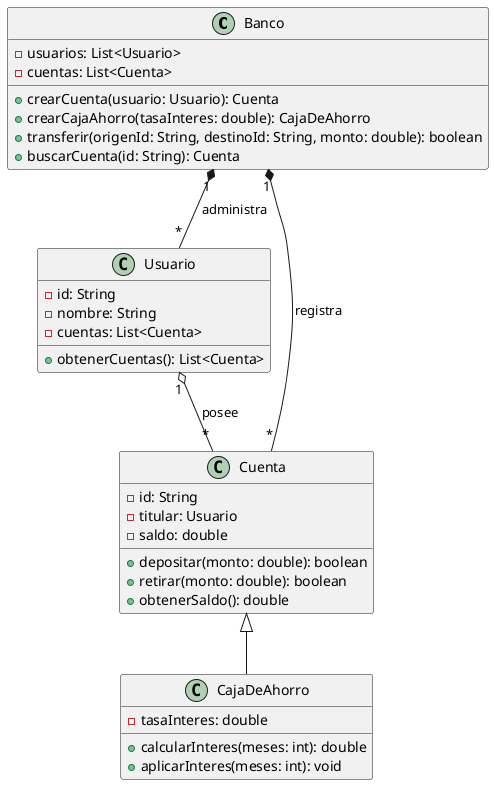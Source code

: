@startuml

class Banco {
    -usuarios: List<Usuario>
    -cuentas: List<Cuenta>

    +crearCuenta(usuario: Usuario): Cuenta
    +crearCajaAhorro(tasaInteres: double): CajaDeAhorro
    +transferir(origenId: String, destinoId: String, monto: double): boolean
    +buscarCuenta(id: String): Cuenta
}

class Usuario {
    -id: String
    -nombre: String
    -cuentas: List<Cuenta>

    +obtenerCuentas(): List<Cuenta>
}

class Cuenta {
    -id: String
    -titular: Usuario
    -saldo: double

    +depositar(monto: double): boolean
    +retirar(monto: double): boolean
    +obtenerSaldo(): double
}

class CajaDeAhorro {
    -tasaInteres: double

    +calcularInteres(meses: int): double
    +aplicarInteres(meses: int): void
}

Banco "1" *-- "*" Usuario: administra
Banco "1" *-- "*" Cuenta: registra
Usuario "1" o-- "*" Cuenta: posee
Cuenta <|-- CajaDeAhorro

@enduml